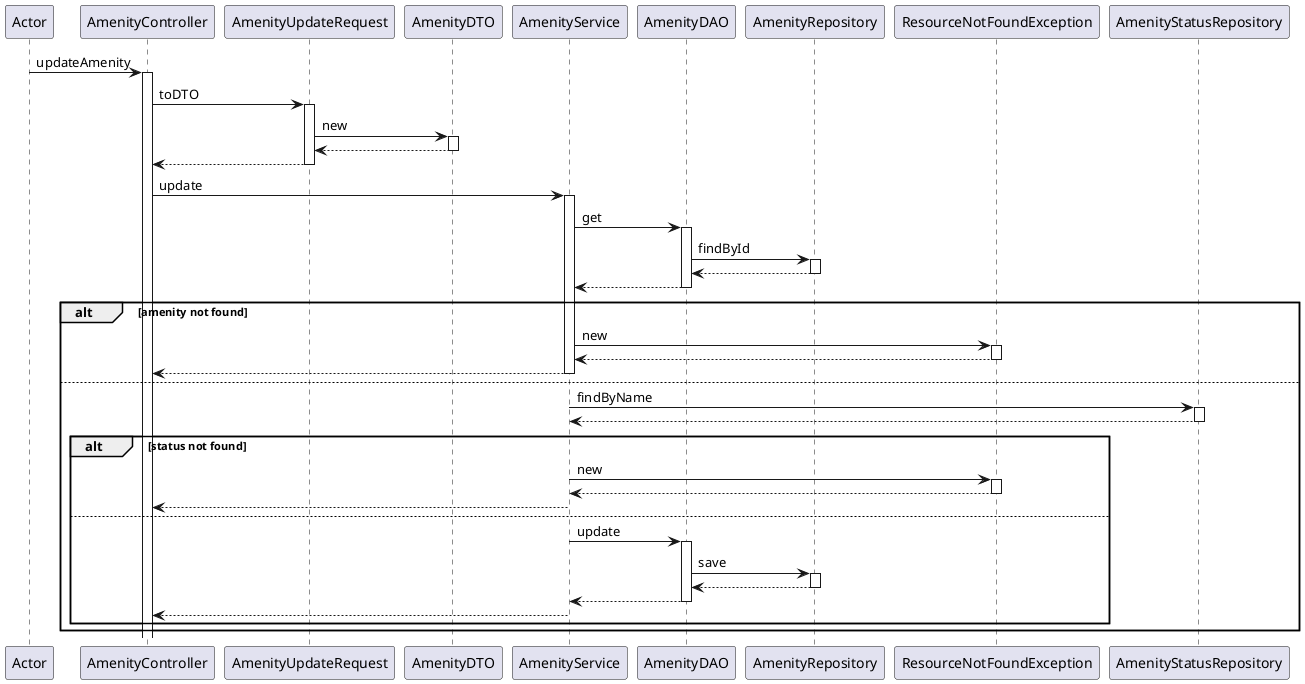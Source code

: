 @startuml
participant Actor
Actor -> AmenityController : updateAmenity
activate AmenityController
AmenityController -> AmenityUpdateRequest : toDTO
activate AmenityUpdateRequest
AmenityUpdateRequest -> AmenityDTO : new
activate AmenityDTO
AmenityDTO --> AmenityUpdateRequest
deactivate AmenityDTO
AmenityUpdateRequest --> AmenityController
deactivate AmenityUpdateRequest
AmenityController -> AmenityService : update
activate AmenityService
AmenityService -> AmenityDAO : get
activate AmenityDAO
AmenityDAO -> AmenityRepository : findById
activate AmenityRepository
AmenityRepository --> AmenityDAO
deactivate AmenityRepository
AmenityDAO --> AmenityService
deactivate AmenityDAO

alt amenity not found

AmenityService -> ResourceNotFoundException : new
activate ResourceNotFoundException
ResourceNotFoundException --> AmenityService
deactivate ResourceNotFoundException
AmenityService --> AmenityController
deactivate AmenityService

else

AmenityService -> AmenityStatusRepository : findByName
activate AmenityStatusRepository
AmenityStatusRepository --> AmenityService
deactivate AmenityStatusRepository

alt status not found
AmenityService -> ResourceNotFoundException : new
activate ResourceNotFoundException
ResourceNotFoundException --> AmenityService
deactivate ResourceNotFoundException
AmenityService --> AmenityController
deactivate AmenityService

else

AmenityService -> AmenityDAO : update
activate AmenityDAO

AmenityDAO -> AmenityRepository: save
activate AmenityRepository
AmenityRepository --> AmenityDAO
deactivate AmenityRepository

AmenityDAO --> AmenityService
deactivate AmenityDAO
AmenityService --> AmenityController
deactivate AmenityService
end
end
@enduml